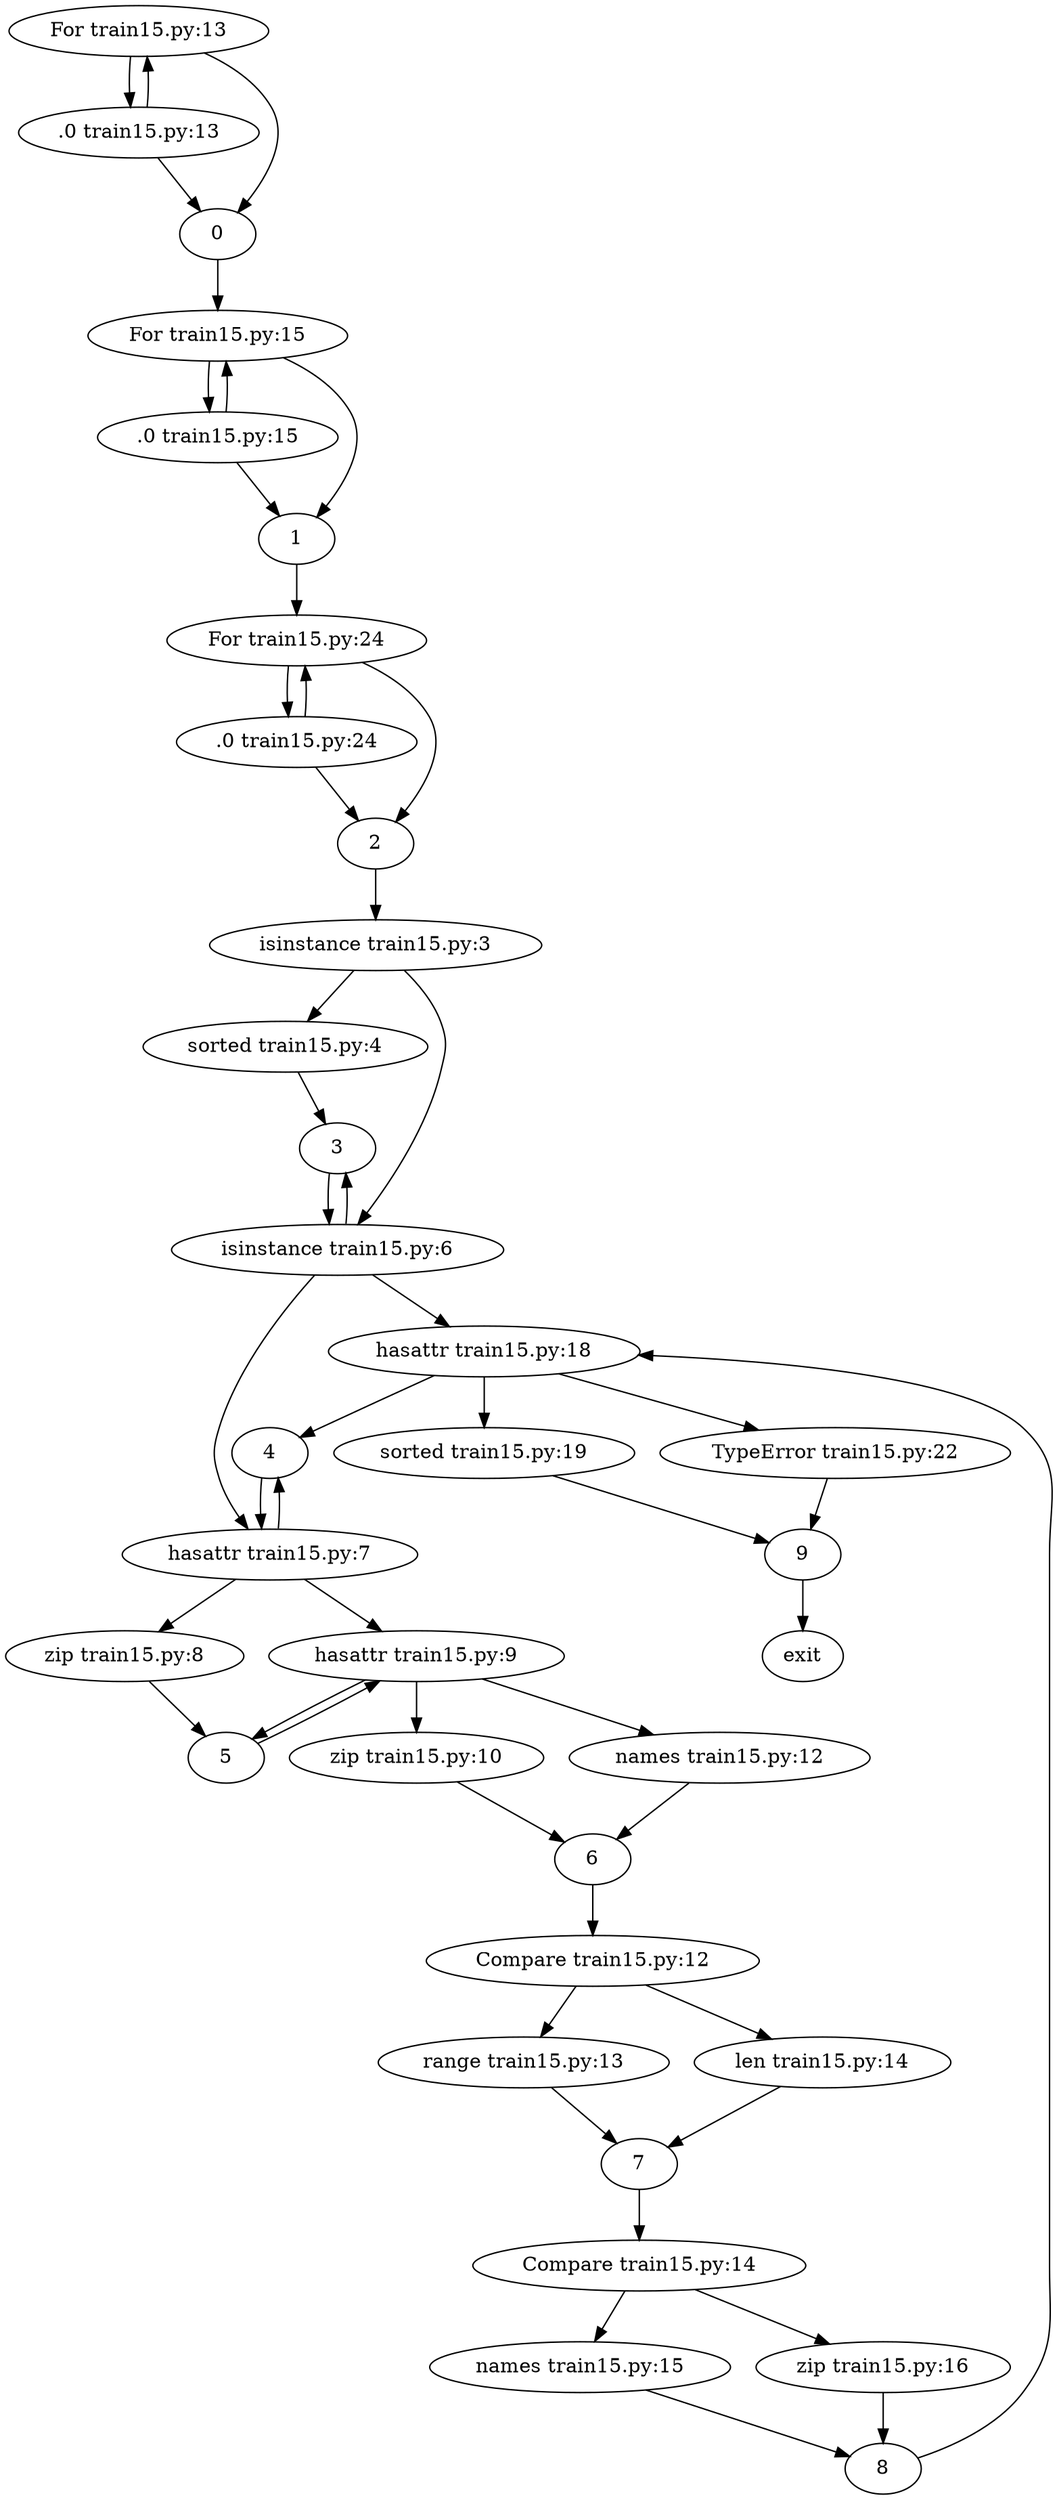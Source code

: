 strict digraph {"For train15.py:13" -> ".0 train15.py:13"
-> "0"
".0 train15.py:13" -> "For train15.py:13"
-> "0"
->
"For train15.py:15" -> ".0 train15.py:15"
-> "1"
".0 train15.py:15" -> "For train15.py:15"
-> "1"
->
"For train15.py:24" -> ".0 train15.py:24"
-> "2"
".0 train15.py:24" -> "For train15.py:24"
-> "2"
->
"isinstance train15.py:3" -> "sorted train15.py:4"
-> "3"
"isinstance train15.py:3" -> "isinstance train15.py:6"
-> "3"
->
"isinstance train15.py:6" -> "hasattr train15.py:7"
-> "4"
"isinstance train15.py:6" -> "hasattr train15.py:18"
-> "4"
->
"hasattr train15.py:7" -> "zip train15.py:8"
-> "5"
"hasattr train15.py:7" -> "hasattr train15.py:9"
-> "5"
->
"hasattr train15.py:9" -> "zip train15.py:10"
-> "6"
"hasattr train15.py:9" -> "names train15.py:12"
-> "6"
->
"Compare train15.py:12" -> "range train15.py:13"
-> "7"
"Compare train15.py:12" -> "len train15.py:14"
-> "7"
->
"Compare train15.py:14" -> "names train15.py:15"
-> "8"
"Compare train15.py:14" -> "zip train15.py:16"
-> "8"
->
"hasattr train15.py:18" -> "sorted train15.py:19"
-> "9"
"hasattr train15.py:18" -> "TypeError train15.py:22"
-> "9"
->
exit
}